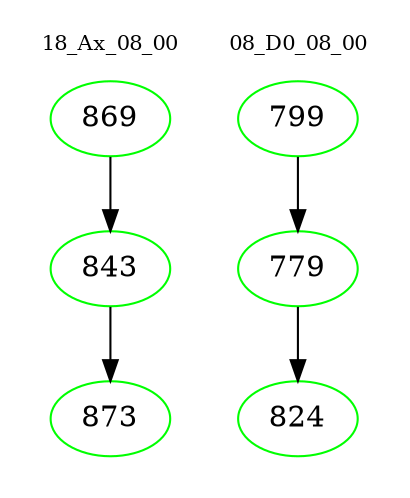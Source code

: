 digraph{
subgraph cluster_0 {
color = white
label = "18_Ax_08_00";
fontsize=10;
T0_869 [label="869", color="green"]
T0_869 -> T0_843 [color="black"]
T0_843 [label="843", color="green"]
T0_843 -> T0_873 [color="black"]
T0_873 [label="873", color="green"]
}
subgraph cluster_1 {
color = white
label = "08_D0_08_00";
fontsize=10;
T1_799 [label="799", color="green"]
T1_799 -> T1_779 [color="black"]
T1_779 [label="779", color="green"]
T1_779 -> T1_824 [color="black"]
T1_824 [label="824", color="green"]
}
}
